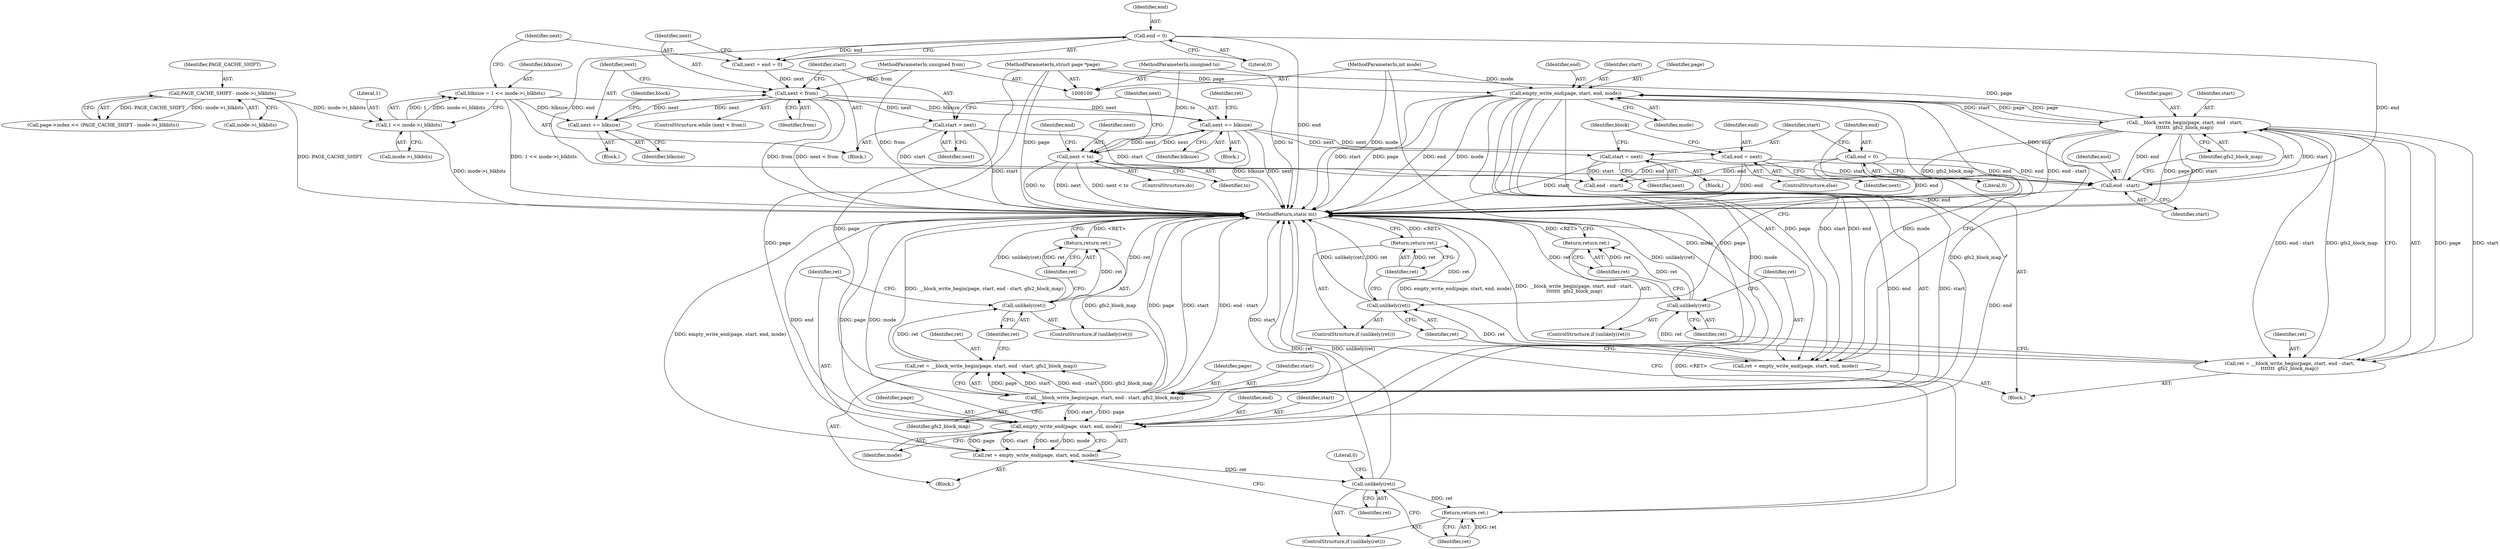 digraph "1_linux_64dd153c83743af81f20924c6343652d731eeecb_4@API" {
"1000197" [label="(Call,empty_write_end(page, start, end, mode))"];
"1000183" [label="(Call,__block_write_begin(page, start, end - start,\n\t\t\t\t\t\t\t  gfs2_block_map))"];
"1000197" [label="(Call,empty_write_end(page, start, end, mode))"];
"1000101" [label="(MethodParameterIn,struct page *page)"];
"1000186" [label="(Call,end - start)"];
"1000140" [label="(Call,end = 0)"];
"1000207" [label="(Call,end = 0)"];
"1000214" [label="(Call,end = next)"];
"1000158" [label="(Call,next += blksize)"];
"1000131" [label="(Call,blksize = 1 << inode->i_blkbits)"];
"1000133" [label="(Call,1 << inode->i_blkbits)"];
"1000125" [label="(Call,PAGE_CACHE_SHIFT - inode->i_blkbits)"];
"1000219" [label="(Call,next < to)"];
"1000103" [label="(MethodParameterIn,unsigned to)"];
"1000144" [label="(Call,next < from)"];
"1000138" [label="(Call,next = end = 0)"];
"1000148" [label="(Call,next += blksize)"];
"1000102" [label="(MethodParameterIn,unsigned from)"];
"1000153" [label="(Call,start = next)"];
"1000210" [label="(Call,start = next)"];
"1000104" [label="(MethodParameterIn,int mode)"];
"1000181" [label="(Call,ret = __block_write_begin(page, start, end - start,\n\t\t\t\t\t\t\t  gfs2_block_map))"];
"1000191" [label="(Call,unlikely(ret))"];
"1000193" [label="(Return,return ret;)"];
"1000195" [label="(Call,ret = empty_write_end(page, start, end, mode))"];
"1000203" [label="(Call,unlikely(ret))"];
"1000205" [label="(Return,return ret;)"];
"1000227" [label="(Call,__block_write_begin(page, start, end - start, gfs2_block_map))"];
"1000225" [label="(Call,ret = __block_write_begin(page, start, end - start, gfs2_block_map))"];
"1000235" [label="(Call,unlikely(ret))"];
"1000237" [label="(Return,return ret;)"];
"1000241" [label="(Call,empty_write_end(page, start, end, mode))"];
"1000239" [label="(Call,ret = empty_write_end(page, start, end, mode))"];
"1000247" [label="(Call,unlikely(ret))"];
"1000249" [label="(Return,return ret;)"];
"1000227" [label="(Call,__block_write_begin(page, start, end - start, gfs2_block_map))"];
"1000133" [label="(Call,1 << inode->i_blkbits)"];
"1000204" [label="(Identifier,ret)"];
"1000224" [label="(Block,)"];
"1000177" [label="(Block,)"];
"1000241" [label="(Call,empty_write_end(page, start, end, mode))"];
"1000226" [label="(Identifier,ret)"];
"1000134" [label="(Literal,1)"];
"1000252" [label="(Literal,0)"];
"1000203" [label="(Call,unlikely(ret))"];
"1000187" [label="(Identifier,end)"];
"1000250" [label="(Identifier,ret)"];
"1000183" [label="(Call,__block_write_begin(page, start, end - start,\n\t\t\t\t\t\t\t  gfs2_block_map))"];
"1000127" [label="(Call,inode->i_blkbits)"];
"1000201" [label="(Identifier,mode)"];
"1000213" [label="(ControlStructure,else)"];
"1000233" [label="(Identifier,gfs2_block_map)"];
"1000135" [label="(Call,inode->i_blkbits)"];
"1000139" [label="(Identifier,next)"];
"1000180" [label="(Block,)"];
"1000132" [label="(Identifier,blksize)"];
"1000225" [label="(Call,ret = __block_write_begin(page, start, end - start, gfs2_block_map))"];
"1000188" [label="(Identifier,start)"];
"1000246" [label="(ControlStructure,if (unlikely(ret)))"];
"1000181" [label="(Call,ret = __block_write_begin(page, start, end - start,\n\t\t\t\t\t\t\t  gfs2_block_map))"];
"1000131" [label="(Call,blksize = 1 << inode->i_blkbits)"];
"1000185" [label="(Identifier,start)"];
"1000199" [label="(Identifier,start)"];
"1000209" [label="(Literal,0)"];
"1000194" [label="(Identifier,ret)"];
"1000152" [label="(Identifier,block)"];
"1000253" [label="(MethodReturn,static int)"];
"1000212" [label="(Identifier,next)"];
"1000230" [label="(Call,end - start)"];
"1000159" [label="(Identifier,next)"];
"1000198" [label="(Identifier,page)"];
"1000140" [label="(Call,end = 0)"];
"1000191" [label="(Call,unlikely(ret))"];
"1000105" [label="(Block,)"];
"1000162" [label="(Identifier,ret)"];
"1000138" [label="(Call,next = end = 0)"];
"1000157" [label="(Block,)"];
"1000144" [label="(Call,next < from)"];
"1000229" [label="(Identifier,start)"];
"1000189" [label="(Identifier,gfs2_block_map)"];
"1000235" [label="(Call,unlikely(ret))"];
"1000245" [label="(Identifier,mode)"];
"1000242" [label="(Identifier,page)"];
"1000148" [label="(Call,next += blksize)"];
"1000228" [label="(Identifier,page)"];
"1000102" [label="(MethodParameterIn,unsigned from)"];
"1000153" [label="(Call,start = next)"];
"1000154" [label="(Identifier,start)"];
"1000216" [label="(Identifier,next)"];
"1000104" [label="(MethodParameterIn,int mode)"];
"1000143" [label="(ControlStructure,while (next < from))"];
"1000190" [label="(ControlStructure,if (unlikely(ret)))"];
"1000141" [label="(Identifier,end)"];
"1000200" [label="(Identifier,end)"];
"1000186" [label="(Call,end - start)"];
"1000184" [label="(Identifier,page)"];
"1000195" [label="(Call,ret = empty_write_end(page, start, end, mode))"];
"1000155" [label="(Identifier,next)"];
"1000142" [label="(Literal,0)"];
"1000211" [label="(Identifier,start)"];
"1000240" [label="(Identifier,ret)"];
"1000234" [label="(ControlStructure,if (unlikely(ret)))"];
"1000197" [label="(Call,empty_write_end(page, start, end, mode))"];
"1000126" [label="(Identifier,PAGE_CACHE_SHIFT)"];
"1000248" [label="(Identifier,ret)"];
"1000244" [label="(Identifier,end)"];
"1000146" [label="(Identifier,from)"];
"1000121" [label="(Call,page->index << (PAGE_CACHE_SHIFT - inode->i_blkbits))"];
"1000101" [label="(MethodParameterIn,struct page *page)"];
"1000158" [label="(Call,next += blksize)"];
"1000196" [label="(Identifier,ret)"];
"1000149" [label="(Identifier,next)"];
"1000238" [label="(Identifier,ret)"];
"1000223" [label="(Identifier,end)"];
"1000147" [label="(Block,)"];
"1000193" [label="(Return,return ret;)"];
"1000207" [label="(Call,end = 0)"];
"1000192" [label="(Identifier,ret)"];
"1000156" [label="(ControlStructure,do)"];
"1000239" [label="(Call,ret = empty_write_end(page, start, end, mode))"];
"1000220" [label="(Identifier,next)"];
"1000150" [label="(Identifier,blksize)"];
"1000218" [label="(Identifier,block)"];
"1000210" [label="(Call,start = next)"];
"1000125" [label="(Call,PAGE_CACHE_SHIFT - inode->i_blkbits)"];
"1000247" [label="(Call,unlikely(ret))"];
"1000182" [label="(Identifier,ret)"];
"1000219" [label="(Call,next < to)"];
"1000145" [label="(Identifier,next)"];
"1000214" [label="(Call,end = next)"];
"1000205" [label="(Return,return ret;)"];
"1000236" [label="(Identifier,ret)"];
"1000249" [label="(Return,return ret;)"];
"1000103" [label="(MethodParameterIn,unsigned to)"];
"1000221" [label="(Identifier,to)"];
"1000215" [label="(Identifier,end)"];
"1000237" [label="(Return,return ret;)"];
"1000206" [label="(Identifier,ret)"];
"1000243" [label="(Identifier,start)"];
"1000208" [label="(Identifier,end)"];
"1000160" [label="(Identifier,blksize)"];
"1000202" [label="(ControlStructure,if (unlikely(ret)))"];
"1000197" -> "1000195"  [label="AST: "];
"1000197" -> "1000201"  [label="CFG: "];
"1000198" -> "1000197"  [label="AST: "];
"1000199" -> "1000197"  [label="AST: "];
"1000200" -> "1000197"  [label="AST: "];
"1000201" -> "1000197"  [label="AST: "];
"1000195" -> "1000197"  [label="CFG: "];
"1000197" -> "1000253"  [label="DDG: end"];
"1000197" -> "1000253"  [label="DDG: mode"];
"1000197" -> "1000253"  [label="DDG: start"];
"1000197" -> "1000253"  [label="DDG: page"];
"1000197" -> "1000183"  [label="DDG: page"];
"1000197" -> "1000195"  [label="DDG: page"];
"1000197" -> "1000195"  [label="DDG: start"];
"1000197" -> "1000195"  [label="DDG: end"];
"1000197" -> "1000195"  [label="DDG: mode"];
"1000183" -> "1000197"  [label="DDG: page"];
"1000183" -> "1000197"  [label="DDG: start"];
"1000101" -> "1000197"  [label="DDG: page"];
"1000186" -> "1000197"  [label="DDG: end"];
"1000104" -> "1000197"  [label="DDG: mode"];
"1000197" -> "1000227"  [label="DDG: page"];
"1000197" -> "1000241"  [label="DDG: mode"];
"1000183" -> "1000181"  [label="AST: "];
"1000183" -> "1000189"  [label="CFG: "];
"1000184" -> "1000183"  [label="AST: "];
"1000185" -> "1000183"  [label="AST: "];
"1000186" -> "1000183"  [label="AST: "];
"1000189" -> "1000183"  [label="AST: "];
"1000181" -> "1000183"  [label="CFG: "];
"1000183" -> "1000253"  [label="DDG: start"];
"1000183" -> "1000253"  [label="DDG: end - start"];
"1000183" -> "1000253"  [label="DDG: gfs2_block_map"];
"1000183" -> "1000253"  [label="DDG: page"];
"1000183" -> "1000181"  [label="DDG: page"];
"1000183" -> "1000181"  [label="DDG: start"];
"1000183" -> "1000181"  [label="DDG: end - start"];
"1000183" -> "1000181"  [label="DDG: gfs2_block_map"];
"1000101" -> "1000183"  [label="DDG: page"];
"1000186" -> "1000183"  [label="DDG: start"];
"1000186" -> "1000183"  [label="DDG: end"];
"1000183" -> "1000227"  [label="DDG: gfs2_block_map"];
"1000101" -> "1000100"  [label="AST: "];
"1000101" -> "1000253"  [label="DDG: page"];
"1000101" -> "1000227"  [label="DDG: page"];
"1000101" -> "1000241"  [label="DDG: page"];
"1000186" -> "1000188"  [label="CFG: "];
"1000187" -> "1000186"  [label="AST: "];
"1000188" -> "1000186"  [label="AST: "];
"1000189" -> "1000186"  [label="CFG: "];
"1000186" -> "1000253"  [label="DDG: end"];
"1000140" -> "1000186"  [label="DDG: end"];
"1000207" -> "1000186"  [label="DDG: end"];
"1000214" -> "1000186"  [label="DDG: end"];
"1000153" -> "1000186"  [label="DDG: start"];
"1000210" -> "1000186"  [label="DDG: start"];
"1000140" -> "1000138"  [label="AST: "];
"1000140" -> "1000142"  [label="CFG: "];
"1000141" -> "1000140"  [label="AST: "];
"1000142" -> "1000140"  [label="AST: "];
"1000138" -> "1000140"  [label="CFG: "];
"1000140" -> "1000253"  [label="DDG: end"];
"1000140" -> "1000138"  [label="DDG: end"];
"1000140" -> "1000230"  [label="DDG: end"];
"1000207" -> "1000180"  [label="AST: "];
"1000207" -> "1000209"  [label="CFG: "];
"1000208" -> "1000207"  [label="AST: "];
"1000209" -> "1000207"  [label="AST: "];
"1000211" -> "1000207"  [label="CFG: "];
"1000207" -> "1000253"  [label="DDG: end"];
"1000207" -> "1000230"  [label="DDG: end"];
"1000214" -> "1000213"  [label="AST: "];
"1000214" -> "1000216"  [label="CFG: "];
"1000215" -> "1000214"  [label="AST: "];
"1000216" -> "1000214"  [label="AST: "];
"1000218" -> "1000214"  [label="CFG: "];
"1000214" -> "1000253"  [label="DDG: end"];
"1000158" -> "1000214"  [label="DDG: next"];
"1000214" -> "1000230"  [label="DDG: end"];
"1000158" -> "1000157"  [label="AST: "];
"1000158" -> "1000160"  [label="CFG: "];
"1000159" -> "1000158"  [label="AST: "];
"1000160" -> "1000158"  [label="AST: "];
"1000162" -> "1000158"  [label="CFG: "];
"1000158" -> "1000253"  [label="DDG: next"];
"1000158" -> "1000253"  [label="DDG: blksize"];
"1000131" -> "1000158"  [label="DDG: blksize"];
"1000219" -> "1000158"  [label="DDG: next"];
"1000144" -> "1000158"  [label="DDG: next"];
"1000158" -> "1000210"  [label="DDG: next"];
"1000158" -> "1000219"  [label="DDG: next"];
"1000131" -> "1000105"  [label="AST: "];
"1000131" -> "1000133"  [label="CFG: "];
"1000132" -> "1000131"  [label="AST: "];
"1000133" -> "1000131"  [label="AST: "];
"1000139" -> "1000131"  [label="CFG: "];
"1000131" -> "1000253"  [label="DDG: 1 << inode->i_blkbits"];
"1000133" -> "1000131"  [label="DDG: 1"];
"1000133" -> "1000131"  [label="DDG: inode->i_blkbits"];
"1000131" -> "1000148"  [label="DDG: blksize"];
"1000133" -> "1000135"  [label="CFG: "];
"1000134" -> "1000133"  [label="AST: "];
"1000135" -> "1000133"  [label="AST: "];
"1000133" -> "1000253"  [label="DDG: inode->i_blkbits"];
"1000125" -> "1000133"  [label="DDG: inode->i_blkbits"];
"1000125" -> "1000121"  [label="AST: "];
"1000125" -> "1000127"  [label="CFG: "];
"1000126" -> "1000125"  [label="AST: "];
"1000127" -> "1000125"  [label="AST: "];
"1000121" -> "1000125"  [label="CFG: "];
"1000125" -> "1000253"  [label="DDG: PAGE_CACHE_SHIFT"];
"1000125" -> "1000121"  [label="DDG: PAGE_CACHE_SHIFT"];
"1000125" -> "1000121"  [label="DDG: inode->i_blkbits"];
"1000219" -> "1000156"  [label="AST: "];
"1000219" -> "1000221"  [label="CFG: "];
"1000220" -> "1000219"  [label="AST: "];
"1000221" -> "1000219"  [label="AST: "];
"1000159" -> "1000219"  [label="CFG: "];
"1000223" -> "1000219"  [label="CFG: "];
"1000219" -> "1000253"  [label="DDG: next < to"];
"1000219" -> "1000253"  [label="DDG: to"];
"1000219" -> "1000253"  [label="DDG: next"];
"1000103" -> "1000219"  [label="DDG: to"];
"1000103" -> "1000100"  [label="AST: "];
"1000103" -> "1000253"  [label="DDG: to"];
"1000144" -> "1000143"  [label="AST: "];
"1000144" -> "1000146"  [label="CFG: "];
"1000145" -> "1000144"  [label="AST: "];
"1000146" -> "1000144"  [label="AST: "];
"1000149" -> "1000144"  [label="CFG: "];
"1000154" -> "1000144"  [label="CFG: "];
"1000144" -> "1000253"  [label="DDG: next < from"];
"1000144" -> "1000253"  [label="DDG: from"];
"1000138" -> "1000144"  [label="DDG: next"];
"1000148" -> "1000144"  [label="DDG: next"];
"1000102" -> "1000144"  [label="DDG: from"];
"1000144" -> "1000148"  [label="DDG: next"];
"1000144" -> "1000153"  [label="DDG: next"];
"1000138" -> "1000105"  [label="AST: "];
"1000139" -> "1000138"  [label="AST: "];
"1000145" -> "1000138"  [label="CFG: "];
"1000148" -> "1000147"  [label="AST: "];
"1000148" -> "1000150"  [label="CFG: "];
"1000149" -> "1000148"  [label="AST: "];
"1000150" -> "1000148"  [label="AST: "];
"1000152" -> "1000148"  [label="CFG: "];
"1000102" -> "1000100"  [label="AST: "];
"1000102" -> "1000253"  [label="DDG: from"];
"1000153" -> "1000105"  [label="AST: "];
"1000153" -> "1000155"  [label="CFG: "];
"1000154" -> "1000153"  [label="AST: "];
"1000155" -> "1000153"  [label="AST: "];
"1000159" -> "1000153"  [label="CFG: "];
"1000153" -> "1000253"  [label="DDG: start"];
"1000153" -> "1000230"  [label="DDG: start"];
"1000210" -> "1000177"  [label="AST: "];
"1000210" -> "1000212"  [label="CFG: "];
"1000211" -> "1000210"  [label="AST: "];
"1000212" -> "1000210"  [label="AST: "];
"1000218" -> "1000210"  [label="CFG: "];
"1000210" -> "1000253"  [label="DDG: start"];
"1000210" -> "1000230"  [label="DDG: start"];
"1000104" -> "1000100"  [label="AST: "];
"1000104" -> "1000253"  [label="DDG: mode"];
"1000104" -> "1000241"  [label="DDG: mode"];
"1000181" -> "1000180"  [label="AST: "];
"1000182" -> "1000181"  [label="AST: "];
"1000192" -> "1000181"  [label="CFG: "];
"1000181" -> "1000253"  [label="DDG: __block_write_begin(page, start, end - start,\n\t\t\t\t\t\t\t  gfs2_block_map)"];
"1000181" -> "1000191"  [label="DDG: ret"];
"1000191" -> "1000190"  [label="AST: "];
"1000191" -> "1000192"  [label="CFG: "];
"1000192" -> "1000191"  [label="AST: "];
"1000194" -> "1000191"  [label="CFG: "];
"1000196" -> "1000191"  [label="CFG: "];
"1000191" -> "1000253"  [label="DDG: unlikely(ret)"];
"1000191" -> "1000253"  [label="DDG: ret"];
"1000191" -> "1000193"  [label="DDG: ret"];
"1000193" -> "1000190"  [label="AST: "];
"1000193" -> "1000194"  [label="CFG: "];
"1000194" -> "1000193"  [label="AST: "];
"1000253" -> "1000193"  [label="CFG: "];
"1000193" -> "1000253"  [label="DDG: <RET>"];
"1000194" -> "1000193"  [label="DDG: ret"];
"1000195" -> "1000180"  [label="AST: "];
"1000196" -> "1000195"  [label="AST: "];
"1000204" -> "1000195"  [label="CFG: "];
"1000195" -> "1000253"  [label="DDG: empty_write_end(page, start, end, mode)"];
"1000195" -> "1000203"  [label="DDG: ret"];
"1000203" -> "1000202"  [label="AST: "];
"1000203" -> "1000204"  [label="CFG: "];
"1000204" -> "1000203"  [label="AST: "];
"1000206" -> "1000203"  [label="CFG: "];
"1000208" -> "1000203"  [label="CFG: "];
"1000203" -> "1000253"  [label="DDG: unlikely(ret)"];
"1000203" -> "1000253"  [label="DDG: ret"];
"1000203" -> "1000205"  [label="DDG: ret"];
"1000205" -> "1000202"  [label="AST: "];
"1000205" -> "1000206"  [label="CFG: "];
"1000206" -> "1000205"  [label="AST: "];
"1000253" -> "1000205"  [label="CFG: "];
"1000205" -> "1000253"  [label="DDG: <RET>"];
"1000206" -> "1000205"  [label="DDG: ret"];
"1000227" -> "1000225"  [label="AST: "];
"1000227" -> "1000233"  [label="CFG: "];
"1000228" -> "1000227"  [label="AST: "];
"1000229" -> "1000227"  [label="AST: "];
"1000230" -> "1000227"  [label="AST: "];
"1000233" -> "1000227"  [label="AST: "];
"1000225" -> "1000227"  [label="CFG: "];
"1000227" -> "1000253"  [label="DDG: gfs2_block_map"];
"1000227" -> "1000253"  [label="DDG: page"];
"1000227" -> "1000253"  [label="DDG: start"];
"1000227" -> "1000253"  [label="DDG: end - start"];
"1000227" -> "1000225"  [label="DDG: page"];
"1000227" -> "1000225"  [label="DDG: start"];
"1000227" -> "1000225"  [label="DDG: end - start"];
"1000227" -> "1000225"  [label="DDG: gfs2_block_map"];
"1000230" -> "1000227"  [label="DDG: start"];
"1000230" -> "1000227"  [label="DDG: end"];
"1000227" -> "1000241"  [label="DDG: page"];
"1000227" -> "1000241"  [label="DDG: start"];
"1000225" -> "1000224"  [label="AST: "];
"1000226" -> "1000225"  [label="AST: "];
"1000236" -> "1000225"  [label="CFG: "];
"1000225" -> "1000253"  [label="DDG: __block_write_begin(page, start, end - start, gfs2_block_map)"];
"1000225" -> "1000235"  [label="DDG: ret"];
"1000235" -> "1000234"  [label="AST: "];
"1000235" -> "1000236"  [label="CFG: "];
"1000236" -> "1000235"  [label="AST: "];
"1000238" -> "1000235"  [label="CFG: "];
"1000240" -> "1000235"  [label="CFG: "];
"1000235" -> "1000253"  [label="DDG: ret"];
"1000235" -> "1000253"  [label="DDG: unlikely(ret)"];
"1000235" -> "1000237"  [label="DDG: ret"];
"1000237" -> "1000234"  [label="AST: "];
"1000237" -> "1000238"  [label="CFG: "];
"1000238" -> "1000237"  [label="AST: "];
"1000253" -> "1000237"  [label="CFG: "];
"1000237" -> "1000253"  [label="DDG: <RET>"];
"1000238" -> "1000237"  [label="DDG: ret"];
"1000241" -> "1000239"  [label="AST: "];
"1000241" -> "1000245"  [label="CFG: "];
"1000242" -> "1000241"  [label="AST: "];
"1000243" -> "1000241"  [label="AST: "];
"1000244" -> "1000241"  [label="AST: "];
"1000245" -> "1000241"  [label="AST: "];
"1000239" -> "1000241"  [label="CFG: "];
"1000241" -> "1000253"  [label="DDG: page"];
"1000241" -> "1000253"  [label="DDG: end"];
"1000241" -> "1000253"  [label="DDG: mode"];
"1000241" -> "1000253"  [label="DDG: start"];
"1000241" -> "1000239"  [label="DDG: page"];
"1000241" -> "1000239"  [label="DDG: start"];
"1000241" -> "1000239"  [label="DDG: end"];
"1000241" -> "1000239"  [label="DDG: mode"];
"1000230" -> "1000241"  [label="DDG: end"];
"1000239" -> "1000224"  [label="AST: "];
"1000240" -> "1000239"  [label="AST: "];
"1000248" -> "1000239"  [label="CFG: "];
"1000239" -> "1000253"  [label="DDG: empty_write_end(page, start, end, mode)"];
"1000239" -> "1000247"  [label="DDG: ret"];
"1000247" -> "1000246"  [label="AST: "];
"1000247" -> "1000248"  [label="CFG: "];
"1000248" -> "1000247"  [label="AST: "];
"1000250" -> "1000247"  [label="CFG: "];
"1000252" -> "1000247"  [label="CFG: "];
"1000247" -> "1000253"  [label="DDG: ret"];
"1000247" -> "1000253"  [label="DDG: unlikely(ret)"];
"1000247" -> "1000249"  [label="DDG: ret"];
"1000249" -> "1000246"  [label="AST: "];
"1000249" -> "1000250"  [label="CFG: "];
"1000250" -> "1000249"  [label="AST: "];
"1000253" -> "1000249"  [label="CFG: "];
"1000249" -> "1000253"  [label="DDG: <RET>"];
"1000250" -> "1000249"  [label="DDG: ret"];
}
